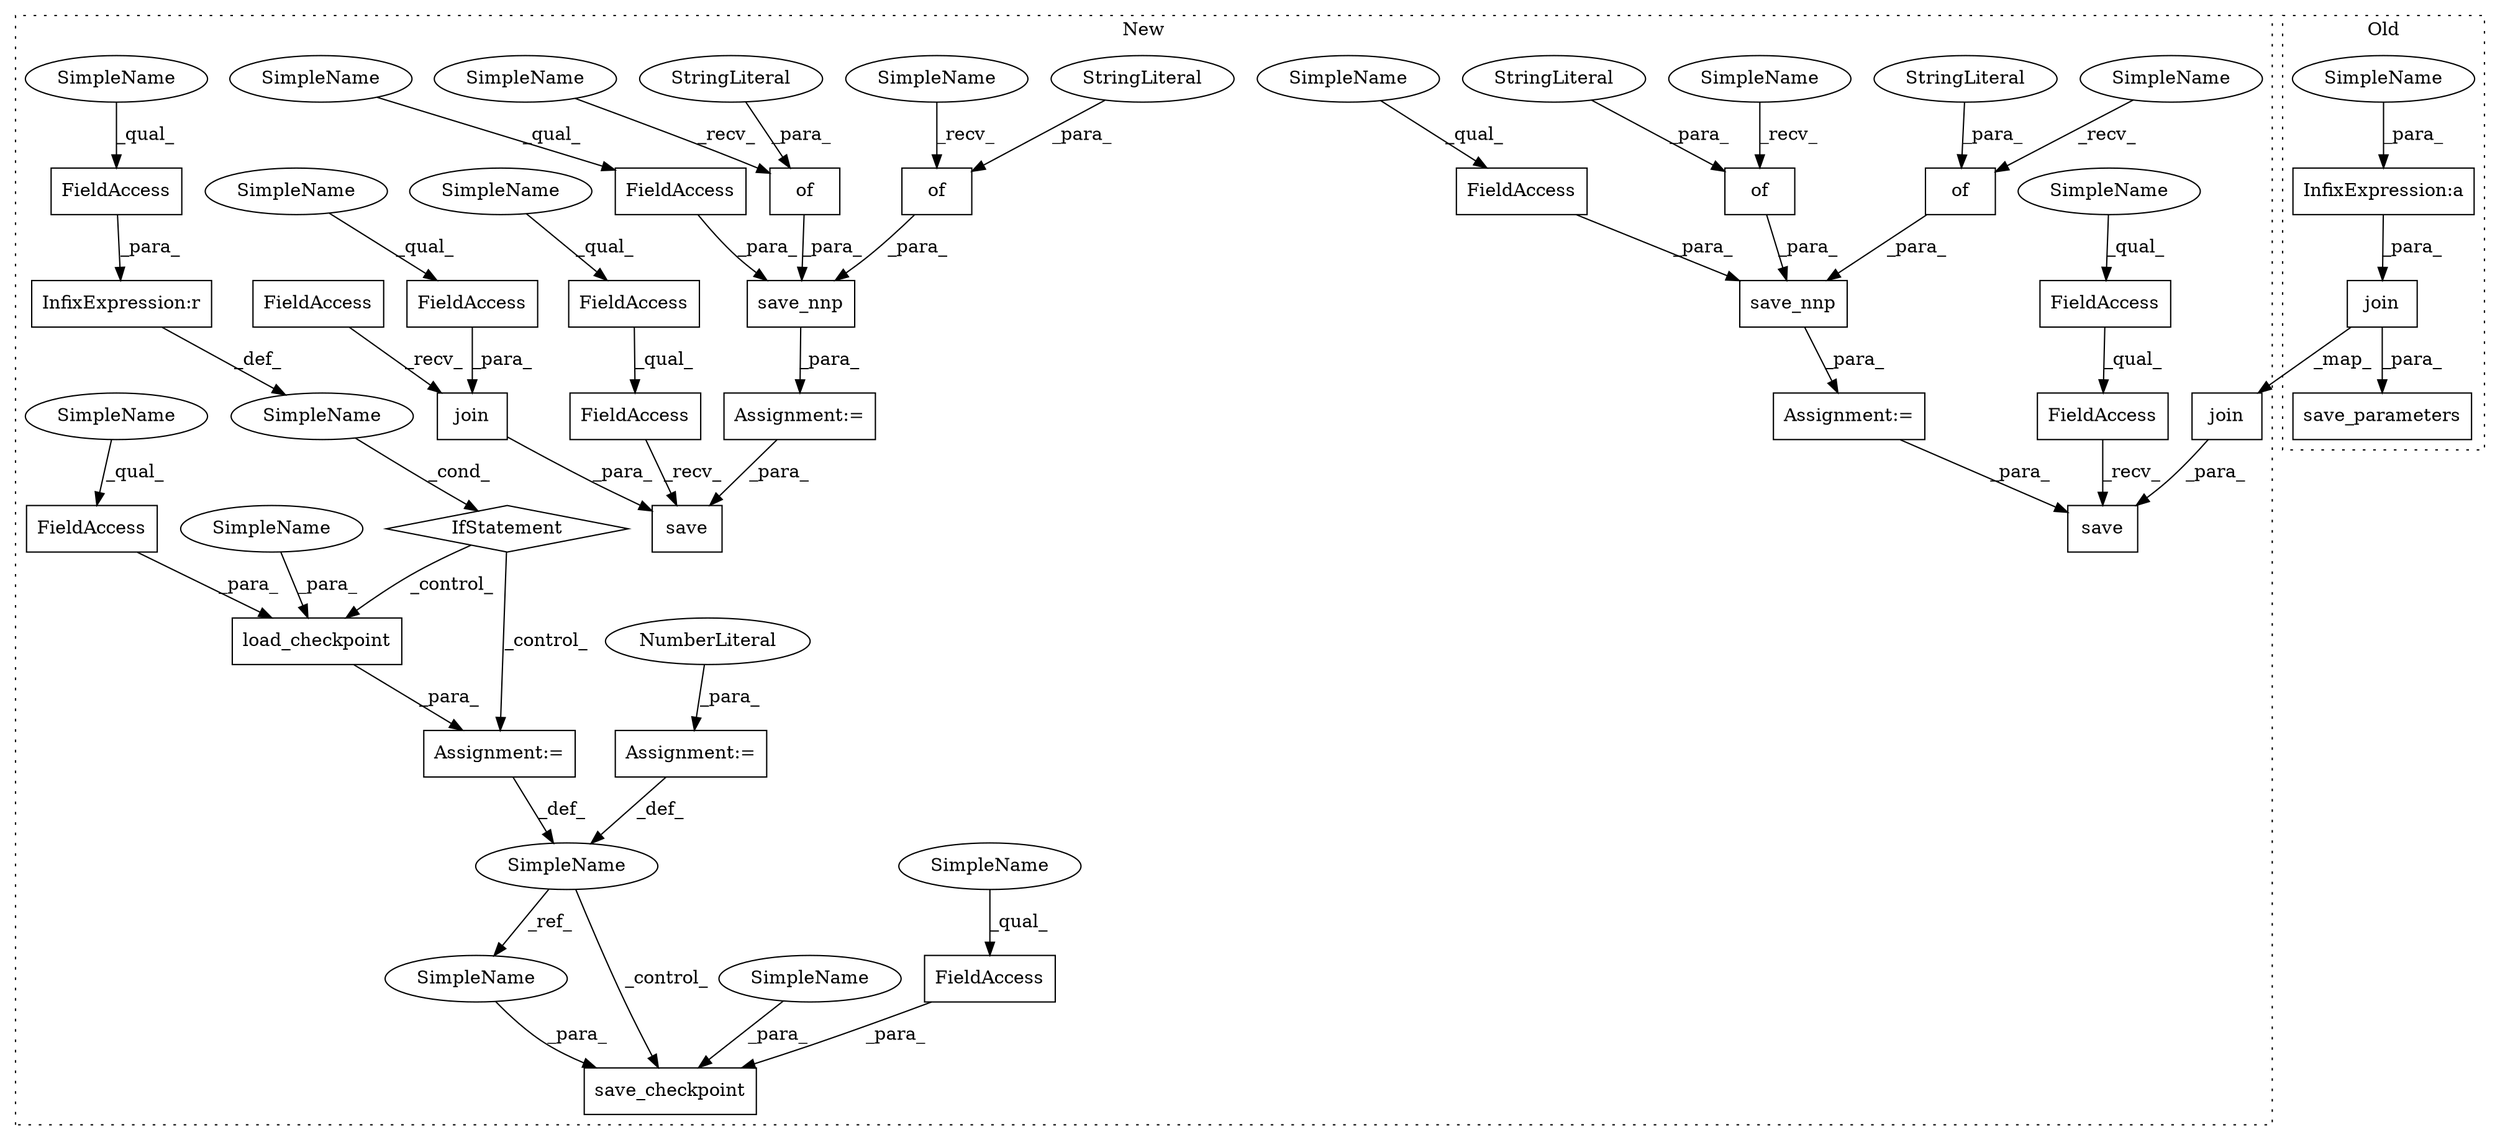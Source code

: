 digraph G {
subgraph cluster0 {
1 [label="save_parameters" a="32" s="4966,5036" l="16,1" shape="box"];
13 [label="join" a="32" s="4990,5035" l="5,1" shape="box"];
20 [label="InfixExpression:a" a="27" s="5031" l="3" shape="box"];
49 [label="SimpleName" a="42" s="5034" l="1" shape="ellipse"];
label = "Old";
style="dotted";
}
subgraph cluster1 {
2 [label="of" a="32" s="7518,7537" l="3,1" shape="box"];
3 [label="save" a="32" s="7579,7649" l="5,1" shape="box"];
4 [label="of" a="32" s="7492,7512" l="3,1" shape="box"];
5 [label="StringLiteral" a="45" s="7495" l="3" shape="ellipse"];
6 [label="StringLiteral" a="45" s="7521" l="3" shape="ellipse"];
7 [label="Assignment:=" a="7" s="7478" l="1" shape="box"];
8 [label="FieldAccess" a="22" s="7561" l="17" shape="box"];
9 [label="FieldAccess" a="22" s="7561" l="12" shape="box"];
10 [label="FieldAccess" a="22" s="4564" l="12" shape="box"];
11 [label="FieldAccess" a="22" s="4564" l="17" shape="box"];
12 [label="save" a="32" s="4582,4659" l="5,1" shape="box"];
14 [label="join" a="32" s="7592,7639" l="5,1" shape="box"];
15 [label="of" a="32" s="4521,4540" l="3,1" shape="box"];
16 [label="StringLiteral" a="45" s="4524" l="3" shape="ellipse"];
17 [label="of" a="32" s="4495,4515" l="3,1" shape="box"];
18 [label="StringLiteral" a="45" s="4498" l="3" shape="ellipse"];
19 [label="Assignment:=" a="7" s="4481" l="1" shape="box"];
21 [label="save_nnp" a="32" s="4482,4557" l="9,1" shape="box"];
22 [label="FieldAccess" a="22" s="4542" l="15" shape="box"];
23 [label="FieldAccess" a="22" s="4801" l="15" shape="box"];
24 [label="InfixExpression:r" a="27" s="4816" l="4" shape="box"];
25 [label="save_nnp" a="32" s="7479,7554" l="9,1" shape="box"];
26 [label="FieldAccess" a="22" s="7539" l="15" shape="box"];
27 [label="FieldAccess" a="22" s="5500" l="20" shape="box"];
28 [label="FieldAccess" a="22" s="4862" l="15" shape="box"];
29 [label="FieldAccess" a="22" s="4600" l="20" shape="box"];
30 [label="save_checkpoint" a="32" s="5484,5529" l="16,1" shape="box"];
31 [label="load_checkpoint" a="32" s="4846,4884" l="16,1" shape="box"];
32 [label="SimpleName" a="42" s="" l="" shape="ellipse"];
33 [label="IfStatement" a="25" s="4797,4824" l="4,2" shape="diamond"];
34 [label="SimpleName" a="42" s="5387" l="1" shape="ellipse"];
35 [label="join" a="32" s="4595,4649" l="5,1" shape="box"];
36 [label="FieldAccess" a="22" s="4587" l="7" shape="box"];
37 [label="Assignment:=" a="7" s="4789" l="1" shape="box"];
38 [label="NumberLiteral" a="34" s="4790" l="1" shape="ellipse"];
39 [label="Assignment:=" a="7" s="4845" l="1" shape="box"];
40 [label="SimpleName" a="42" s="7561" l="6" shape="ellipse"];
41 [label="SimpleName" a="42" s="4564" l="6" shape="ellipse"];
42 [label="SimpleName" a="42" s="7539" l="4" shape="ellipse"];
43 [label="SimpleName" a="42" s="4801" l="4" shape="ellipse"];
44 [label="SimpleName" a="42" s="4542" l="4" shape="ellipse"];
45 [label="SimpleName" a="42" s="4862" l="4" shape="ellipse"];
46 [label="SimpleName" a="42" s="4600" l="4" shape="ellipse"];
47 [label="SimpleName" a="42" s="5500" l="4" shape="ellipse"];
48 [label="SimpleName" a="42" s="5521" l="1" shape="ellipse"];
50 [label="SimpleName" a="42" s="5523" l="6" shape="ellipse"];
51 [label="SimpleName" a="42" s="4878" l="6" shape="ellipse"];
52 [label="SimpleName" a="42" s="7514" l="3" shape="ellipse"];
53 [label="SimpleName" a="42" s="7488" l="3" shape="ellipse"];
54 [label="SimpleName" a="42" s="4517" l="3" shape="ellipse"];
55 [label="SimpleName" a="42" s="4491" l="3" shape="ellipse"];
label = "New";
style="dotted";
}
2 -> 25 [label="_para_"];
4 -> 25 [label="_para_"];
5 -> 4 [label="_para_"];
6 -> 2 [label="_para_"];
7 -> 3 [label="_para_"];
8 -> 3 [label="_recv_"];
9 -> 8 [label="_qual_"];
10 -> 11 [label="_qual_"];
11 -> 12 [label="_recv_"];
13 -> 14 [label="_map_"];
13 -> 1 [label="_para_"];
14 -> 3 [label="_para_"];
15 -> 21 [label="_para_"];
16 -> 15 [label="_para_"];
17 -> 21 [label="_para_"];
18 -> 17 [label="_para_"];
19 -> 12 [label="_para_"];
20 -> 13 [label="_para_"];
21 -> 19 [label="_para_"];
22 -> 21 [label="_para_"];
23 -> 24 [label="_para_"];
24 -> 32 [label="_def_"];
25 -> 7 [label="_para_"];
26 -> 25 [label="_para_"];
27 -> 30 [label="_para_"];
28 -> 31 [label="_para_"];
29 -> 35 [label="_para_"];
31 -> 39 [label="_para_"];
32 -> 33 [label="_cond_"];
33 -> 31 [label="_control_"];
33 -> 39 [label="_control_"];
34 -> 48 [label="_ref_"];
34 -> 30 [label="_control_"];
35 -> 12 [label="_para_"];
36 -> 35 [label="_recv_"];
37 -> 34 [label="_def_"];
38 -> 37 [label="_para_"];
39 -> 34 [label="_def_"];
40 -> 9 [label="_qual_"];
41 -> 10 [label="_qual_"];
42 -> 26 [label="_qual_"];
43 -> 23 [label="_qual_"];
44 -> 22 [label="_qual_"];
45 -> 28 [label="_qual_"];
46 -> 29 [label="_qual_"];
47 -> 27 [label="_qual_"];
48 -> 30 [label="_para_"];
49 -> 20 [label="_para_"];
50 -> 30 [label="_para_"];
51 -> 31 [label="_para_"];
52 -> 2 [label="_recv_"];
53 -> 4 [label="_recv_"];
54 -> 15 [label="_recv_"];
55 -> 17 [label="_recv_"];
}
